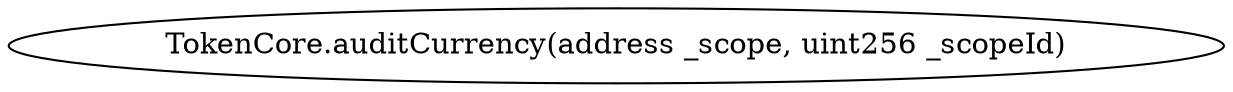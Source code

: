 digraph "" {
	graph [bb="0,0,496.71,36"];
	node [label="\N"];
	"TokenCore.auditCurrency(address _scope, uint256 _scopeId)"	 [height=0.5,
		pos="248.36,18",
		width=6.8988];
}
digraph "" {
	graph [bb="0,0,496.71,36"];
	node [label="\N"];
	"TokenCore.auditCurrency(address _scope, uint256 _scopeId)"	 [height=0.5,
		pos="248.36,18",
		width=6.8988];
}
digraph "" {
	graph [bb="0,0,496.71,36"];
	node [label="\N"];
	"TokenCore.auditCurrency(address _scope, uint256 _scopeId)"	 [height=0.5,
		pos="248.36,18",
		width=6.8988];
}
digraph "" {
	graph [bb="0,0,496.71,36"];
	node [label="\N"];
	"TokenCore.auditCurrency(address _scope, uint256 _scopeId)"	 [height=0.5,
		pos="248.36,18",
		width=6.8988];
}
digraph "" {
	graph [bb="0,0,496.71,36"];
	node [label="\N"];
	"TokenCore.auditCurrency(address _scope, uint256 _scopeId)"	 [height=0.5,
		pos="248.36,18",
		width=6.8988];
}
